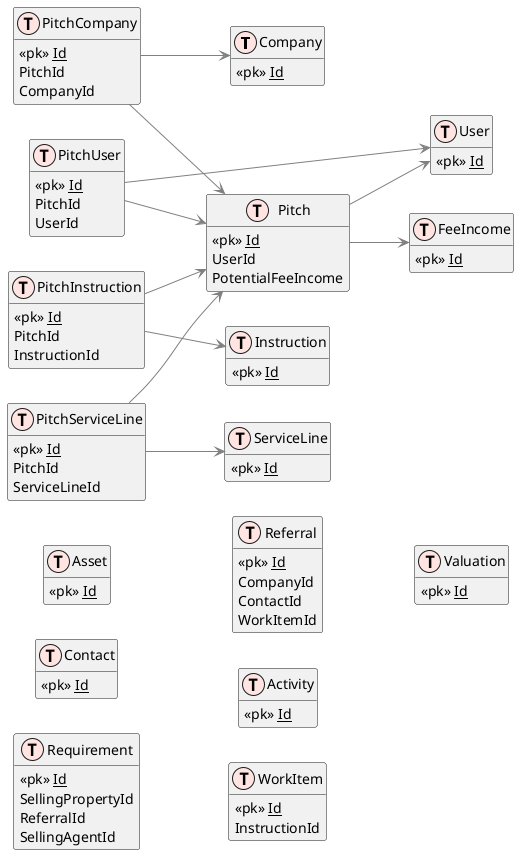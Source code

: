 @startuml WipDb

left to right direction

!define table(x) class x << (T,mistyrose) >>   
!define view(x) class x << (V,lightblue) >>   
!define table(x) class x << (T,mistyrose) >>  
!define tr(x) class x << (R,red) >>  
!define tf(x) class x << (F,darkorange) >>   
!define af(x) class x << (F,white) >>   
!define fn(x) class x << (F,plum) >>   
!define fs(x) class x << (F,tan) >>   
!define ft(x) class x << (F,wheat) >>   
!define if(x) class x << (F,gaisboro) >>   
!define p(x) class x << (P,indianred) >>   
!define pc(x) class x << (P,lemonshiffon) >>   
!define x(x) class x << (P,linen) >>     
!define primary_key(x) <<pk>> <u>x</u>
!define foreign_key(x) <<fk>> <b>x</b>
!define link( k, y) k }--||  y
hide methods   
hide stereotypes  
skinparam classarrowcolor gray  

table( Company)
{
    primary_key(Id)
}

table( Asset)
{
    primary_key(Id)
}

table( Contact)
{
    primary_key(Id)
}

table( Requirement)
{
    primary_key(Id)
    SellingPropertyId
    ReferralId
    SellingAgentId

}

table( Referral)
{
    primary_key(Id)
    CompanyId
    ContactId
    WorkItemId
}

table( Instruction)
{
    primary_key(Id)
}

table( Activity)
{
    primary_key(Id)
}

table( WorkItem)
{
    primary_key(Id)
    InstructionId
}

table( Valuation)
{
    primary_key(Id)
}

table( Pitch)
{
    primary_key(Id)
    UserId
    PotentialFeeIncome
}

table( PitchCompany)
{
    primary_key(Id)
    PitchId
    CompanyId
}

table( PitchInstruction)
{
    primary_key(Id)
    PitchId
    InstructionId
} 

table( PitchUser)
{
    primary_key(Id)
    PitchId
    UserId
}

table( PitchServiceLine)
{
    primary_key(Id)
    PitchId
    ServiceLineId
}

table( ServiceLine)
{
    primary_key(Id)
}

table( FeeIncome)
{
    primary_key(Id)
}

table( User)
{
    primary_key(Id)
}

'Requirement --> Referral
'Requirement --> Asset
'Requirement --> User : SellingAgentId

'Referral --> Contact : ContactId
'Referral --> User : ReferrerId

Pitch --> User
Pitch --> FeeIncome
'Pitch --> PitchCompany
'Company --> PitchCompany

PitchCompany --> Pitch
PitchCompany --> Company
PitchInstruction --> Pitch
PitchInstruction --> Instruction
PitchUser --> Pitch
PitchUser --> User
PitchServiceLine --> Pitch
PitchServiceLine --> ServiceLine

'Referral --> WorkItem

'WorkItem --> Instruction
'Instruction --> Activity
'Instruction --> Requirement
'Instruction --> Valuation
'Instruction --> Pitch 

@enduml